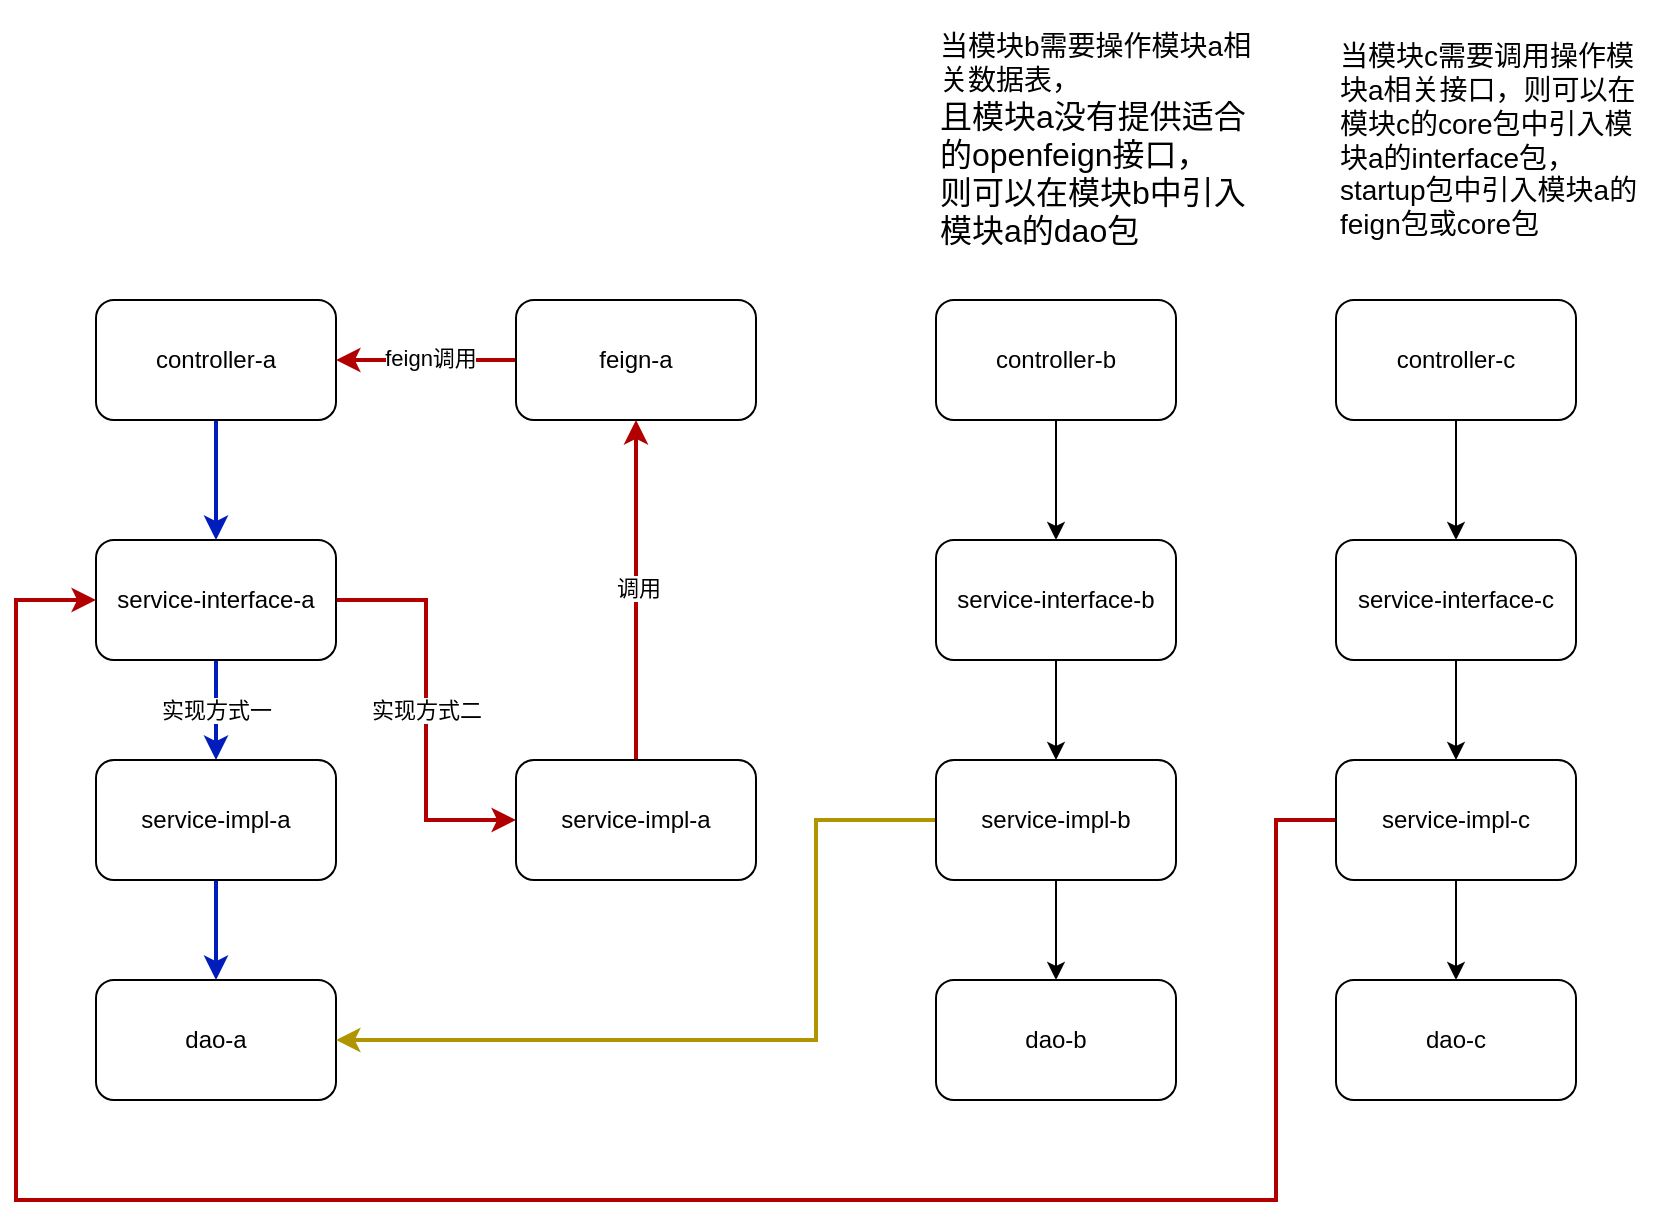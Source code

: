 <mxfile version="27.1.6">
  <diagram name="第 1 页" id="IGoUaHE3HpbbfrSOBgP-">
    <mxGraphModel dx="994" dy="561" grid="1" gridSize="10" guides="1" tooltips="1" connect="1" arrows="1" fold="1" page="1" pageScale="1" pageWidth="1169" pageHeight="827" math="0" shadow="0">
      <root>
        <mxCell id="0" />
        <mxCell id="1" parent="0" />
        <mxCell id="e7JJbm4f1ThYcLce3TLM-43" style="edgeStyle=orthogonalEdgeStyle;rounded=0;orthogonalLoop=1;jettySize=auto;html=1;exitX=0.5;exitY=1;exitDx=0;exitDy=0;fillColor=#0050ef;strokeColor=#001DBC;strokeWidth=2;" edge="1" parent="1" source="e7JJbm4f1ThYcLce3TLM-3" target="e7JJbm4f1ThYcLce3TLM-8">
          <mxGeometry relative="1" as="geometry" />
        </mxCell>
        <mxCell id="e7JJbm4f1ThYcLce3TLM-3" value="&lt;span style=&quot;background-color: transparent; color: light-dark(rgb(0, 0, 0), rgb(255, 255, 255));&quot;&gt;controller-a&lt;/span&gt;" style="rounded=1;whiteSpace=wrap;html=1;" vertex="1" parent="1">
          <mxGeometry x="200" y="290" width="120" height="60" as="geometry" />
        </mxCell>
        <mxCell id="e7JJbm4f1ThYcLce3TLM-45" value="实现方式一" style="edgeStyle=orthogonalEdgeStyle;rounded=0;orthogonalLoop=1;jettySize=auto;html=1;exitX=0.5;exitY=1;exitDx=0;exitDy=0;entryX=0.5;entryY=0;entryDx=0;entryDy=0;fillColor=#0050ef;strokeColor=#001DBC;strokeWidth=2;" edge="1" parent="1" source="e7JJbm4f1ThYcLce3TLM-8" target="e7JJbm4f1ThYcLce3TLM-11">
          <mxGeometry relative="1" as="geometry">
            <mxPoint as="offset" />
          </mxGeometry>
        </mxCell>
        <mxCell id="e7JJbm4f1ThYcLce3TLM-46" value="实现方式二" style="edgeStyle=orthogonalEdgeStyle;rounded=0;orthogonalLoop=1;jettySize=auto;html=1;exitX=1;exitY=0.5;exitDx=0;exitDy=0;entryX=0;entryY=0.5;entryDx=0;entryDy=0;fillColor=#e51400;strokeColor=#B20000;strokeWidth=2;" edge="1" parent="1" source="e7JJbm4f1ThYcLce3TLM-8" target="e7JJbm4f1ThYcLce3TLM-17">
          <mxGeometry relative="1" as="geometry" />
        </mxCell>
        <mxCell id="e7JJbm4f1ThYcLce3TLM-8" value="&lt;span style=&quot;background-color: transparent; color: light-dark(rgb(0, 0, 0), rgb(255, 255, 255));&quot;&gt;service-&lt;/span&gt;&lt;span style=&quot;background-color: transparent; color: light-dark(rgb(0, 0, 0), rgb(255, 255, 255));&quot;&gt;interface-a&lt;/span&gt;" style="rounded=1;whiteSpace=wrap;html=1;" vertex="1" parent="1">
          <mxGeometry x="200" y="410" width="120" height="60" as="geometry" />
        </mxCell>
        <mxCell id="e7JJbm4f1ThYcLce3TLM-44" style="edgeStyle=orthogonalEdgeStyle;rounded=0;orthogonalLoop=1;jettySize=auto;html=1;exitX=0.5;exitY=1;exitDx=0;exitDy=0;entryX=0.5;entryY=0;entryDx=0;entryDy=0;fillColor=#0050ef;strokeColor=#001DBC;strokeWidth=2;" edge="1" parent="1" source="e7JJbm4f1ThYcLce3TLM-11" target="e7JJbm4f1ThYcLce3TLM-18">
          <mxGeometry relative="1" as="geometry" />
        </mxCell>
        <mxCell id="e7JJbm4f1ThYcLce3TLM-11" value="&lt;span style=&quot;background-color: transparent; color: light-dark(rgb(0, 0, 0), rgb(255, 255, 255));&quot;&gt;service-impl-a&lt;/span&gt;" style="rounded=1;whiteSpace=wrap;html=1;" vertex="1" parent="1">
          <mxGeometry x="200" y="520" width="120" height="60" as="geometry" />
        </mxCell>
        <mxCell id="e7JJbm4f1ThYcLce3TLM-12" style="edgeStyle=orthogonalEdgeStyle;rounded=0;orthogonalLoop=1;jettySize=auto;html=1;exitX=0;exitY=0.5;exitDx=0;exitDy=0;fillColor=#e51400;strokeColor=#B20000;strokeWidth=2;" edge="1" parent="1" source="e7JJbm4f1ThYcLce3TLM-14" target="e7JJbm4f1ThYcLce3TLM-3">
          <mxGeometry relative="1" as="geometry" />
        </mxCell>
        <mxCell id="e7JJbm4f1ThYcLce3TLM-13" value="feign调用" style="edgeLabel;html=1;align=center;verticalAlign=middle;resizable=0;points=[];" vertex="1" connectable="0" parent="e7JJbm4f1ThYcLce3TLM-12">
          <mxGeometry x="-0.044" y="-1" relative="1" as="geometry">
            <mxPoint as="offset" />
          </mxGeometry>
        </mxCell>
        <mxCell id="e7JJbm4f1ThYcLce3TLM-14" value="&lt;span style=&quot;background-color: transparent; color: light-dark(rgb(0, 0, 0), rgb(255, 255, 255));&quot;&gt;feign-a&lt;/span&gt;" style="rounded=1;whiteSpace=wrap;html=1;" vertex="1" parent="1">
          <mxGeometry x="410" y="290" width="120" height="60" as="geometry" />
        </mxCell>
        <mxCell id="e7JJbm4f1ThYcLce3TLM-15" style="edgeStyle=orthogonalEdgeStyle;rounded=0;orthogonalLoop=1;jettySize=auto;html=1;exitX=0.5;exitY=0;exitDx=0;exitDy=0;entryX=0.5;entryY=1;entryDx=0;entryDy=0;fillColor=#e51400;strokeColor=#B20000;strokeWidth=2;" edge="1" parent="1" source="e7JJbm4f1ThYcLce3TLM-17" target="e7JJbm4f1ThYcLce3TLM-14">
          <mxGeometry relative="1" as="geometry" />
        </mxCell>
        <mxCell id="e7JJbm4f1ThYcLce3TLM-16" value="调用" style="edgeLabel;html=1;align=center;verticalAlign=middle;resizable=0;points=[];" vertex="1" connectable="0" parent="e7JJbm4f1ThYcLce3TLM-15">
          <mxGeometry x="0.02" y="-1" relative="1" as="geometry">
            <mxPoint as="offset" />
          </mxGeometry>
        </mxCell>
        <mxCell id="e7JJbm4f1ThYcLce3TLM-17" value="&lt;span style=&quot;background-color: transparent; color: light-dark(rgb(0, 0, 0), rgb(255, 255, 255));&quot;&gt;service-impl-a&lt;/span&gt;" style="rounded=1;whiteSpace=wrap;html=1;" vertex="1" parent="1">
          <mxGeometry x="410" y="520" width="120" height="60" as="geometry" />
        </mxCell>
        <mxCell id="e7JJbm4f1ThYcLce3TLM-18" value="&lt;span style=&quot;background-color: transparent; color: light-dark(rgb(0, 0, 0), rgb(255, 255, 255));&quot;&gt;dao-a&lt;/span&gt;" style="rounded=1;whiteSpace=wrap;html=1;" vertex="1" parent="1">
          <mxGeometry x="200" y="630" width="120" height="60" as="geometry" />
        </mxCell>
        <mxCell id="e7JJbm4f1ThYcLce3TLM-37" style="edgeStyle=orthogonalEdgeStyle;rounded=0;orthogonalLoop=1;jettySize=auto;html=1;exitX=0.5;exitY=1;exitDx=0;exitDy=0;entryX=0.5;entryY=0;entryDx=0;entryDy=0;" edge="1" parent="1" source="e7JJbm4f1ThYcLce3TLM-21" target="e7JJbm4f1ThYcLce3TLM-26">
          <mxGeometry relative="1" as="geometry" />
        </mxCell>
        <mxCell id="e7JJbm4f1ThYcLce3TLM-21" value="&lt;span style=&quot;background-color: transparent; color: light-dark(rgb(0, 0, 0), rgb(255, 255, 255));&quot;&gt;controller-b&lt;/span&gt;" style="rounded=1;whiteSpace=wrap;html=1;" vertex="1" parent="1">
          <mxGeometry x="620" y="290" width="120" height="60" as="geometry" />
        </mxCell>
        <mxCell id="e7JJbm4f1ThYcLce3TLM-38" style="edgeStyle=orthogonalEdgeStyle;rounded=0;orthogonalLoop=1;jettySize=auto;html=1;exitX=0.5;exitY=1;exitDx=0;exitDy=0;" edge="1" parent="1" source="e7JJbm4f1ThYcLce3TLM-26" target="e7JJbm4f1ThYcLce3TLM-29">
          <mxGeometry relative="1" as="geometry" />
        </mxCell>
        <mxCell id="e7JJbm4f1ThYcLce3TLM-26" value="&lt;span style=&quot;background-color: transparent; color: light-dark(rgb(0, 0, 0), rgb(255, 255, 255));&quot;&gt;service-&lt;/span&gt;&lt;span style=&quot;background-color: transparent; color: light-dark(rgb(0, 0, 0), rgb(255, 255, 255));&quot;&gt;interface-b&lt;/span&gt;" style="rounded=1;whiteSpace=wrap;html=1;" vertex="1" parent="1">
          <mxGeometry x="620" y="410" width="120" height="60" as="geometry" />
        </mxCell>
        <mxCell id="e7JJbm4f1ThYcLce3TLM-39" style="edgeStyle=orthogonalEdgeStyle;rounded=0;orthogonalLoop=1;jettySize=auto;html=1;exitX=0.5;exitY=1;exitDx=0;exitDy=0;entryX=0.5;entryY=0;entryDx=0;entryDy=0;" edge="1" parent="1" source="e7JJbm4f1ThYcLce3TLM-29" target="e7JJbm4f1ThYcLce3TLM-36">
          <mxGeometry relative="1" as="geometry" />
        </mxCell>
        <mxCell id="e7JJbm4f1ThYcLce3TLM-47" style="edgeStyle=orthogonalEdgeStyle;rounded=0;orthogonalLoop=1;jettySize=auto;html=1;exitX=0;exitY=0.5;exitDx=0;exitDy=0;entryX=1;entryY=0.5;entryDx=0;entryDy=0;fillColor=#e3c800;strokeColor=#B09500;strokeWidth=2;" edge="1" parent="1" source="e7JJbm4f1ThYcLce3TLM-29" target="e7JJbm4f1ThYcLce3TLM-18">
          <mxGeometry relative="1" as="geometry">
            <Array as="points">
              <mxPoint x="560" y="550" />
              <mxPoint x="560" y="660" />
            </Array>
          </mxGeometry>
        </mxCell>
        <mxCell id="e7JJbm4f1ThYcLce3TLM-29" value="&lt;span style=&quot;background-color: transparent; color: light-dark(rgb(0, 0, 0), rgb(255, 255, 255));&quot;&gt;service-impl-b&lt;/span&gt;" style="rounded=1;whiteSpace=wrap;html=1;" vertex="1" parent="1">
          <mxGeometry x="620" y="520" width="120" height="60" as="geometry" />
        </mxCell>
        <mxCell id="e7JJbm4f1ThYcLce3TLM-36" value="&lt;span style=&quot;background-color: transparent; color: light-dark(rgb(0, 0, 0), rgb(255, 255, 255));&quot;&gt;dao-b&lt;/span&gt;" style="rounded=1;whiteSpace=wrap;html=1;" vertex="1" parent="1">
          <mxGeometry x="620" y="630" width="120" height="60" as="geometry" />
        </mxCell>
        <mxCell id="e7JJbm4f1ThYcLce3TLM-48" style="edgeStyle=orthogonalEdgeStyle;rounded=0;orthogonalLoop=1;jettySize=auto;html=1;exitX=0.5;exitY=1;exitDx=0;exitDy=0;entryX=0.5;entryY=0;entryDx=0;entryDy=0;" edge="1" parent="1" source="e7JJbm4f1ThYcLce3TLM-49" target="e7JJbm4f1ThYcLce3TLM-51">
          <mxGeometry relative="1" as="geometry" />
        </mxCell>
        <mxCell id="e7JJbm4f1ThYcLce3TLM-49" value="&lt;span style=&quot;background-color: transparent; color: light-dark(rgb(0, 0, 0), rgb(255, 255, 255));&quot;&gt;controller-c&lt;/span&gt;" style="rounded=1;whiteSpace=wrap;html=1;" vertex="1" parent="1">
          <mxGeometry x="820" y="290" width="120" height="60" as="geometry" />
        </mxCell>
        <mxCell id="e7JJbm4f1ThYcLce3TLM-50" style="edgeStyle=orthogonalEdgeStyle;rounded=0;orthogonalLoop=1;jettySize=auto;html=1;exitX=0.5;exitY=1;exitDx=0;exitDy=0;" edge="1" parent="1" source="e7JJbm4f1ThYcLce3TLM-51" target="e7JJbm4f1ThYcLce3TLM-53">
          <mxGeometry relative="1" as="geometry" />
        </mxCell>
        <mxCell id="e7JJbm4f1ThYcLce3TLM-51" value="&lt;span style=&quot;background-color: transparent; color: light-dark(rgb(0, 0, 0), rgb(255, 255, 255));&quot;&gt;service-&lt;/span&gt;&lt;span style=&quot;background-color: transparent; color: light-dark(rgb(0, 0, 0), rgb(255, 255, 255));&quot;&gt;interface-c&lt;/span&gt;" style="rounded=1;whiteSpace=wrap;html=1;" vertex="1" parent="1">
          <mxGeometry x="820" y="410" width="120" height="60" as="geometry" />
        </mxCell>
        <mxCell id="e7JJbm4f1ThYcLce3TLM-52" style="edgeStyle=orthogonalEdgeStyle;rounded=0;orthogonalLoop=1;jettySize=auto;html=1;exitX=0.5;exitY=1;exitDx=0;exitDy=0;entryX=0.5;entryY=0;entryDx=0;entryDy=0;" edge="1" parent="1" source="e7JJbm4f1ThYcLce3TLM-53" target="e7JJbm4f1ThYcLce3TLM-54">
          <mxGeometry relative="1" as="geometry" />
        </mxCell>
        <mxCell id="e7JJbm4f1ThYcLce3TLM-57" style="edgeStyle=orthogonalEdgeStyle;rounded=0;orthogonalLoop=1;jettySize=auto;html=1;exitX=0;exitY=0.5;exitDx=0;exitDy=0;entryX=0;entryY=0.5;entryDx=0;entryDy=0;fillColor=#e51400;strokeColor=#B20000;strokeWidth=2;" edge="1" parent="1" source="e7JJbm4f1ThYcLce3TLM-53" target="e7JJbm4f1ThYcLce3TLM-8">
          <mxGeometry relative="1" as="geometry">
            <Array as="points">
              <mxPoint x="790" y="550" />
              <mxPoint x="790" y="740" />
              <mxPoint x="160" y="740" />
              <mxPoint x="160" y="440" />
            </Array>
          </mxGeometry>
        </mxCell>
        <mxCell id="e7JJbm4f1ThYcLce3TLM-53" value="&lt;span style=&quot;background-color: transparent; color: light-dark(rgb(0, 0, 0), rgb(255, 255, 255));&quot;&gt;service-impl-c&lt;/span&gt;" style="rounded=1;whiteSpace=wrap;html=1;" vertex="1" parent="1">
          <mxGeometry x="820" y="520" width="120" height="60" as="geometry" />
        </mxCell>
        <mxCell id="e7JJbm4f1ThYcLce3TLM-54" value="&lt;span style=&quot;background-color: transparent; color: light-dark(rgb(0, 0, 0), rgb(255, 255, 255));&quot;&gt;dao-c&lt;/span&gt;" style="rounded=1;whiteSpace=wrap;html=1;" vertex="1" parent="1">
          <mxGeometry x="820" y="630" width="120" height="60" as="geometry" />
        </mxCell>
        <mxCell id="e7JJbm4f1ThYcLce3TLM-59" value="&lt;font style=&quot;font-size: 14px;&quot;&gt;当模块b需要操作模块a相关数据表，&lt;/font&gt;&lt;div&gt;&lt;font size=&quot;3&quot; style=&quot;&quot;&gt;且模块a没有提供适合的openfeign接口，&lt;/font&gt;&lt;/div&gt;&lt;div&gt;&lt;span style=&quot;background-color: transparent; color: light-dark(rgb(0, 0, 0), rgb(255, 255, 255));&quot;&gt;&lt;font size=&quot;3&quot;&gt;则可以在模块b中引入模块a的dao包&lt;/font&gt;&lt;/span&gt;&lt;/div&gt;" style="text;html=1;align=left;verticalAlign=middle;whiteSpace=wrap;rounded=0;" vertex="1" parent="1">
          <mxGeometry x="620" y="150" width="160" height="120" as="geometry" />
        </mxCell>
        <mxCell id="e7JJbm4f1ThYcLce3TLM-60" value="&lt;font style=&quot;font-size: 14px;&quot;&gt;&lt;font style=&quot;&quot;&gt;当模块c需要调用操作模块a相关接口，&lt;/font&gt;&lt;span style=&quot;background-color: transparent; color: light-dark(rgb(0, 0, 0), rgb(255, 255, 255));&quot;&gt;则可以在模块c的core包中引入模块a的interface包，startup包中引入模块a的feign包或core包&lt;/span&gt;&lt;/font&gt;" style="text;html=1;align=left;verticalAlign=middle;whiteSpace=wrap;rounded=0;" vertex="1" parent="1">
          <mxGeometry x="820" y="140" width="160" height="140" as="geometry" />
        </mxCell>
      </root>
    </mxGraphModel>
  </diagram>
</mxfile>
